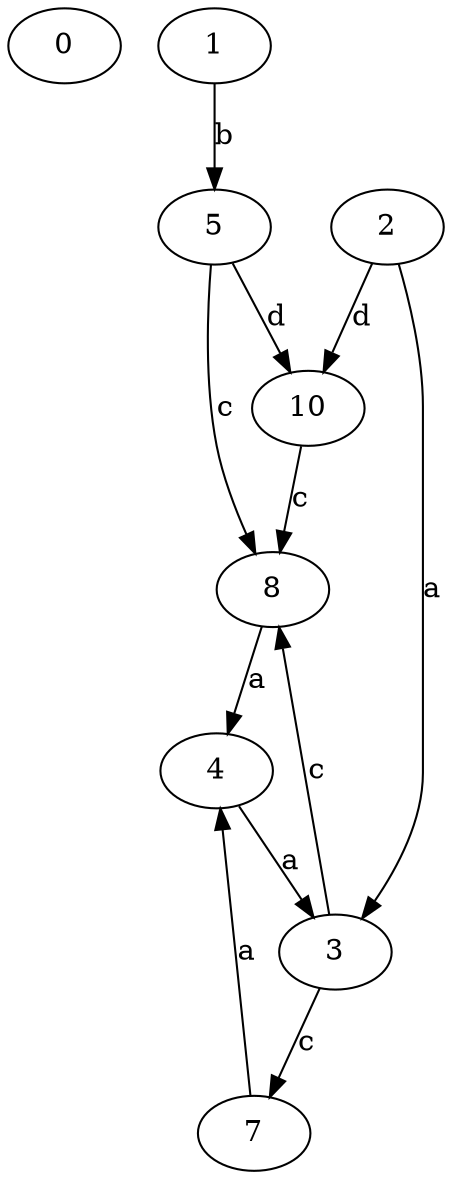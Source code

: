 strict digraph  {
0;
1;
2;
3;
4;
5;
7;
8;
10;
1 -> 5  [label=b];
2 -> 3  [label=a];
2 -> 10  [label=d];
3 -> 7  [label=c];
3 -> 8  [label=c];
4 -> 3  [label=a];
5 -> 8  [label=c];
5 -> 10  [label=d];
7 -> 4  [label=a];
8 -> 4  [label=a];
10 -> 8  [label=c];
}
